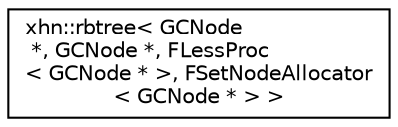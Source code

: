 digraph "Graphical Class Hierarchy"
{
  edge [fontname="Helvetica",fontsize="10",labelfontname="Helvetica",labelfontsize="10"];
  node [fontname="Helvetica",fontsize="10",shape=record];
  rankdir="LR";
  Node1 [label="xhn::rbtree\< GCNode\l *, GCNode *, FLessProc\l\< GCNode * \>, FSetNodeAllocator\l\< GCNode * \> \>",height=0.2,width=0.4,color="black", fillcolor="white", style="filled",URL="$classxhn_1_1rbtree.html"];
}
